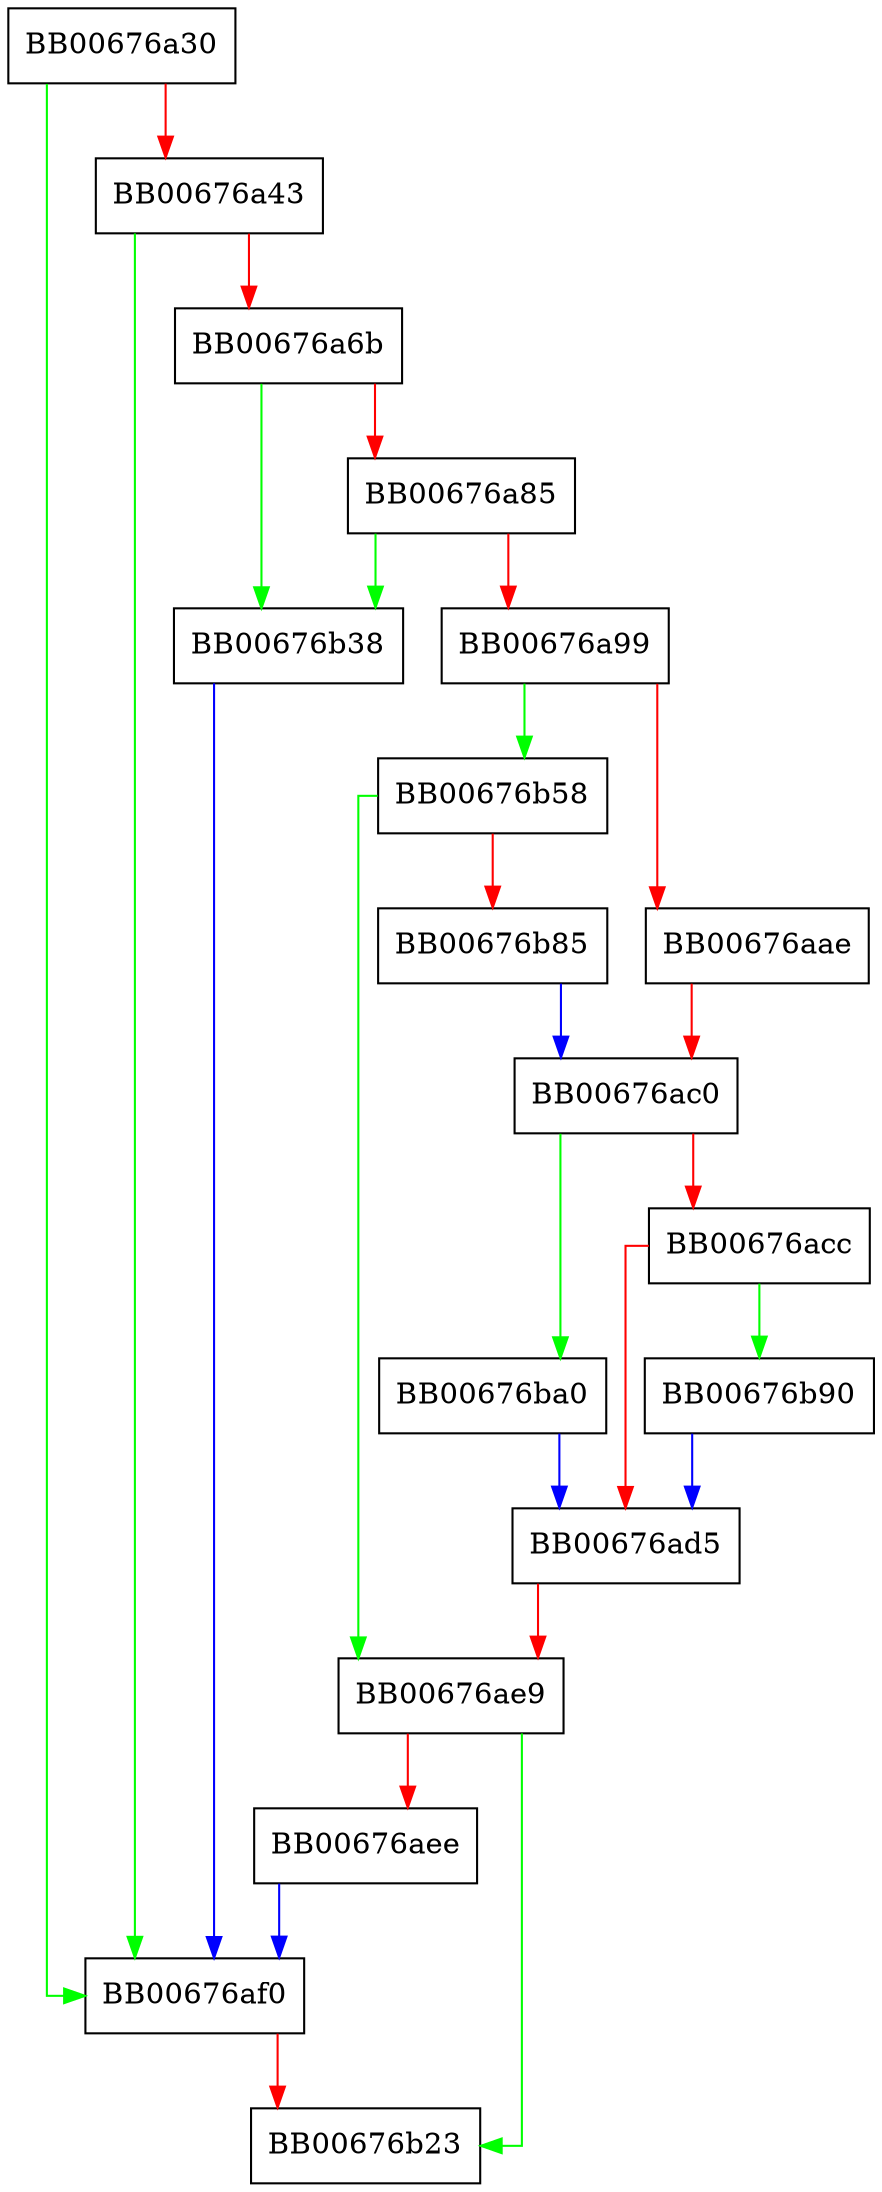 digraph X509_STORE_add_crl {
  node [shape="box"];
  graph [splines=ortho];
  BB00676a30 -> BB00676af0 [color="green"];
  BB00676a30 -> BB00676a43 [color="red"];
  BB00676a43 -> BB00676af0 [color="green"];
  BB00676a43 -> BB00676a6b [color="red"];
  BB00676a6b -> BB00676b38 [color="green"];
  BB00676a6b -> BB00676a85 [color="red"];
  BB00676a85 -> BB00676b38 [color="green"];
  BB00676a85 -> BB00676a99 [color="red"];
  BB00676a99 -> BB00676b58 [color="green"];
  BB00676a99 -> BB00676aae [color="red"];
  BB00676aae -> BB00676ac0 [color="red"];
  BB00676ac0 -> BB00676ba0 [color="green"];
  BB00676ac0 -> BB00676acc [color="red"];
  BB00676acc -> BB00676b90 [color="green"];
  BB00676acc -> BB00676ad5 [color="red"];
  BB00676ad5 -> BB00676ae9 [color="red"];
  BB00676ae9 -> BB00676b23 [color="green"];
  BB00676ae9 -> BB00676aee [color="red"];
  BB00676aee -> BB00676af0 [color="blue"];
  BB00676af0 -> BB00676b23 [color="red"];
  BB00676b38 -> BB00676af0 [color="blue"];
  BB00676b58 -> BB00676ae9 [color="green"];
  BB00676b58 -> BB00676b85 [color="red"];
  BB00676b85 -> BB00676ac0 [color="blue"];
  BB00676b90 -> BB00676ad5 [color="blue"];
  BB00676ba0 -> BB00676ad5 [color="blue"];
}